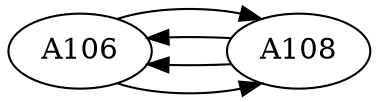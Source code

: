 digraph G { rankdir=LR; node [shape=oval];
node0 [label="A106"];
node1 [label="A108"];
node0 -> node1;
node1 -> node0;
node1 -> node0;
node0 -> node1;
 }